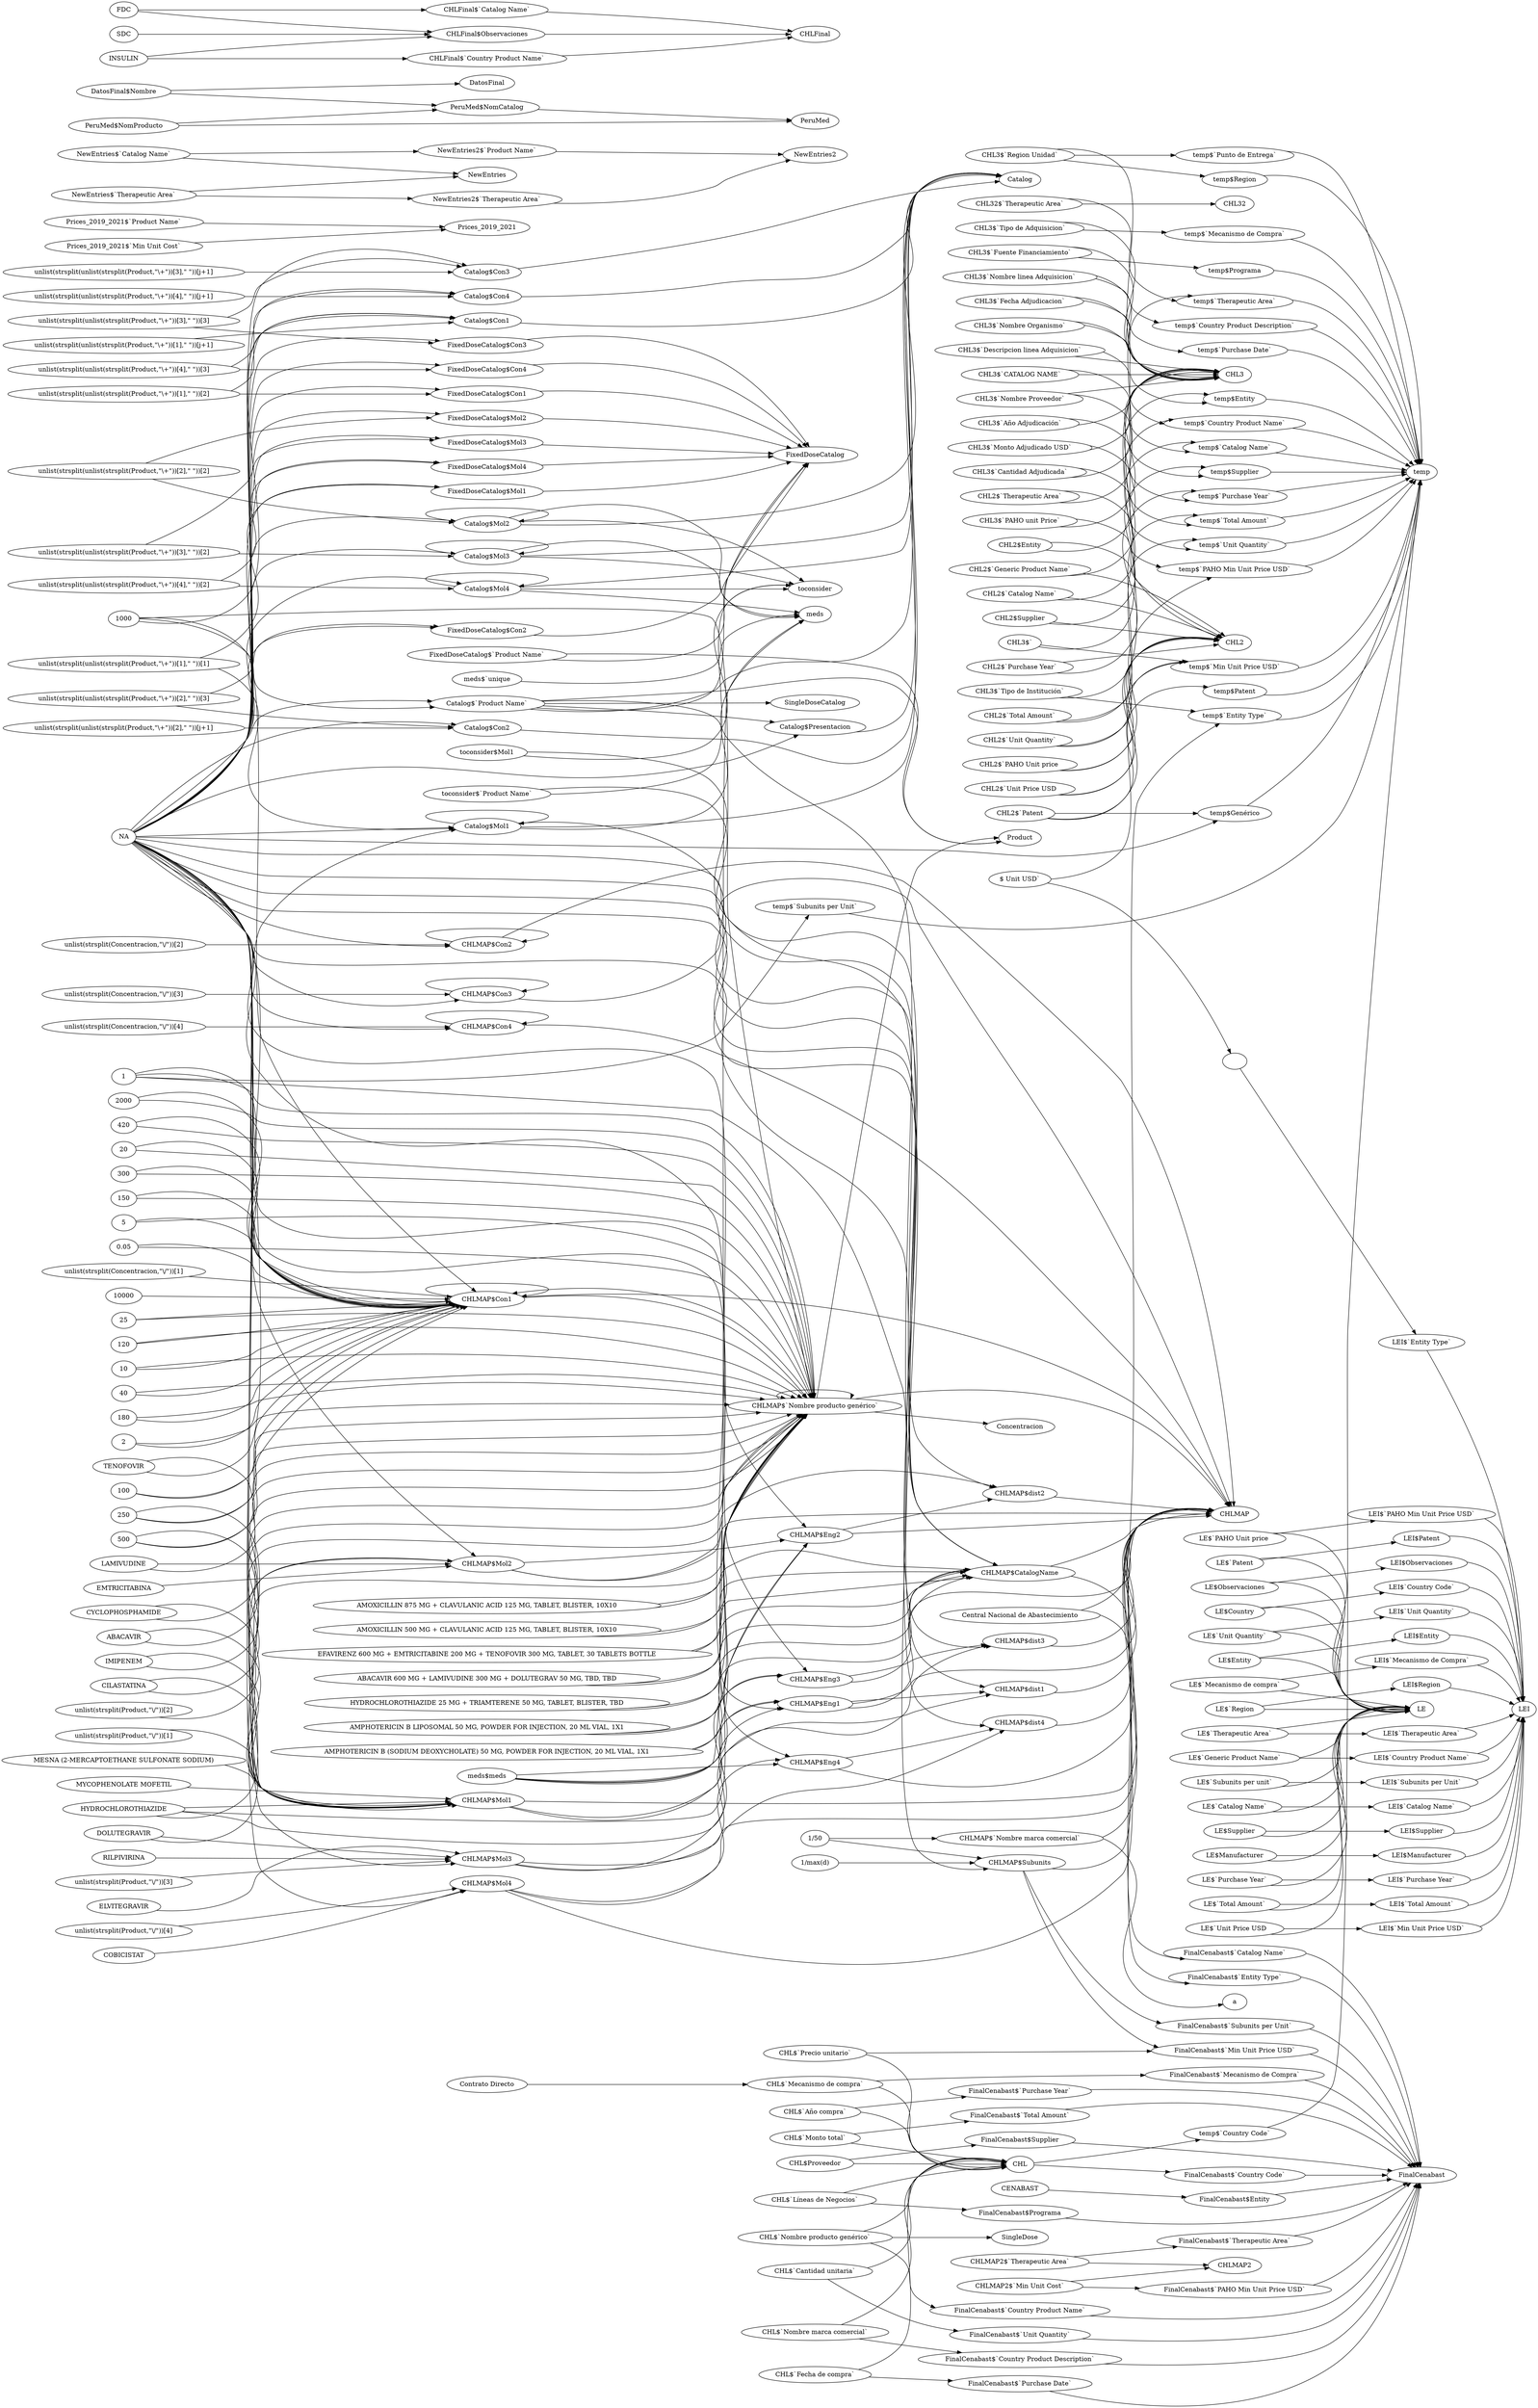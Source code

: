 digraph  {
rankdir=LR;
"CHL$Proveedor";
CHL;
"Prices_2019_2021$`Product Name`";
Prices_2019_2021;
"Prices_2019_2021$`Min Unit Cost`";
"CHL$`Nombre producto genérico`";
SingleDose;
"NewEntries$`Catalog Name`";
"NewEntries2$`Product Name`";
"NewEntries$`Therapeutic Area`";
"NewEntries2$`Therapeutic Area`";
"Catalog$`Product Name`";
Catalog;
FixedDoseCatalog;
SingleDoseCatalog;
NA;
"FixedDoseCatalog$Mol1";
"FixedDoseCatalog$Con1";
"FixedDoseCatalog$Mol2";
"FixedDoseCatalog$Con2";
"FixedDoseCatalog$Mol3";
"FixedDoseCatalog$Con3";
"FixedDoseCatalog$Mol4";
"FixedDoseCatalog$Con4";
"FixedDoseCatalog$`Product Name`";
Product;
"unlist(strsplit(unlist(strsplit(Product,\"\\+\"))[1],\" \"))[1]";
"unlist(strsplit(unlist(strsplit(Product,\"\\+\"))[1],\" \"))[2]";
"unlist(strsplit(unlist(strsplit(Product,\"\\+\"))[2],\" \"))[2]";
"unlist(strsplit(unlist(strsplit(Product,\"\\+\"))[2],\" \"))[3]";
"unlist(strsplit(unlist(strsplit(Product,\"\\+\"))[3],\" \"))[2]";
"unlist(strsplit(unlist(strsplit(Product,\"\\+\"))[3],\" \"))[3]";
"unlist(strsplit(unlist(strsplit(Product,\"\\+\"))[4],\" \"))[2]";
"unlist(strsplit(unlist(strsplit(Product,\"\\+\"))[4],\" \"))[3]";
"Catalog$Mol1";
"Catalog$Con1";
"Catalog$Mol2";
"Catalog$Con2";
"Catalog$Mol3";
"Catalog$Con3";
"Catalog$Mol4";
"Catalog$Con4";
"Catalog$Presentacion";
"unlist(strsplit(unlist(strsplit(Product,\"\\+\"))[1],\" \"))[j+1]";
"unlist(strsplit(unlist(strsplit(Product,\"\\+\"))[2],\" \"))[j+1]";
"unlist(strsplit(unlist(strsplit(Product,\"\\+\"))[3],\" \"))[j+1]";
"unlist(strsplit(unlist(strsplit(Product,\"\\+\"))[4],\" \"))[j+1]";
"TENOFOVIR";
"CHLMAP$`Nombre producto genérico`";
"CHLMAP$Mol1";
"CHLMAP$Con1";
"CHLMAP$Mol2";
"CHLMAP$Con2";
"CHLMAP$Mol3";
"CHLMAP$Con3";
"CHLMAP$Mol4";
"CHLMAP$Con4";
Concentracion;
"unlist(strsplit(Product,\"\\/\"))[1]";
"unlist(strsplit(Product,\"\\/\"))[2]";
"unlist(strsplit(Product,\"\\/\"))[3]";
"unlist(strsplit(Product,\"\\/\"))[4]";
"unlist(strsplit(Concentracion,\"\\/\"))[1]";
"unlist(strsplit(Concentracion,\"\\/\"))[2]";
"unlist(strsplit(Concentracion,\"\\/\"))[3]";
"unlist(strsplit(Concentracion,\"\\/\"))[4]";
1000;
2000;
420;
20;
300;
150;
5;
1;
"0.05";
25;
120;
10;
40;
180;
2;
100;
10000;
"EMTRICITABINA";
"MESNA (2-MERCAPTOETHANE SULFONATE SODIUM)";
"250";
"500";
"MYCOPHENOLATE MOFETIL";
"ELVITEGRAVIR";
"COBICISTAT";
"RILPIVIRINA";
"CHLMAP$Eng1";
"CHLMAP$dist1";
"CHLMAP$Eng2";
"CHLMAP$dist2";
"CHLMAP$Eng3";
"CHLMAP$dist3";
"CHLMAP$Eng4";
"CHLMAP$dist4";
"CHLMAP$CatalogName";
meds;
"meds$`unique";
"CYCLOPHOSPHAMIDE";
"ABACAVIR";
"LAMIVUDINE";
"DOLUTEGRAVIR";
"IMIPENEM";
"CILASTATINA";
"DatosFinal$Nombre";
"PeruMed$NomCatalog";
"PeruMed$NomProducto";
"meds$meds";
"HYDROCHLOROTHIAZIDE";
"CHLMAP$Subunits";
toconsider;
"toconsider$`Product Name`";
"toconsider$Mol1";
"CHLMAP$`Nombre marca comercial`";
a;
"1/max(d)";
"1/50";
"Contrato Directo";
"CHL$`Mecanismo de compra`";
"EFAVIRENZ 600 MG + EMTRICITABINE 200 MG + TENOFOVIR 300 MG, TABLET, 30 TABLETS BOTTLE";
"ABACAVIR 600 MG + LAMIVUDINE 300 MG + DOLUTEGRAV 50 MG, TBD, TBD";
"HYDROCHLOROTHIAZIDE 25 MG + TRIAMTERENE 50 MG, TABLET, BLISTER, TBD";
"AMPHOTERICIN B LIPOSOMAL 50 MG, POWDER FOR INJECTION, 20 ML VIAL, 1X1";
"AMPHOTERICIN B (SODIUM DEOXYCHOLATE) 50 MG, POWDER FOR INJECTION, 20 ML VIAL, 1X1";
"AMOXICILLIN 875 MG + CLAVULANIC ACID 125 MG, TABLET, BLISTER, 10X10";
"AMOXICILLIN 500 MG + CLAVULANIC ACID 125 MG, TABLET, BLISTER, 10X10";
"CHL";
"FinalCenabast$`Country Code`";
"CENABAST";
"FinalCenabast$Entity";
"Central Nacional de Abastecimiento";
"FinalCenabast$`Entity Type`";
"FinalCenabast$`Mecanismo de Compra`";
"CHL$`Líneas de Negocios`";
"FinalCenabast$Programa";
"CHLMAP2$`Therapeutic Area`";
"FinalCenabast$`Therapeutic Area`";
"FinalCenabast$`Country Product Name`";
"CHL$`Nombre marca comercial`";
"FinalCenabast$`Country Product Description`";
"FinalCenabast$`Subunits per Unit`";
"FinalCenabast$`Catalog Name`";
"FinalCenabast$Supplier";
"CHL$`Fecha de compra`";
"FinalCenabast$`Purchase Date`";
"CHL$`Año compra`";
"FinalCenabast$`Purchase Year`";
"CHL$`Monto total`";
"FinalCenabast$`Total Amount`";
"CHL$`Cantidad unitaria`";
"FinalCenabast$`Unit Quantity`";
"CHL$`Precio unitario`";
"FinalCenabast$`Min Unit Price USD`";
"CHLMAP2$`Min Unit Cost`";
"FinalCenabast$`PAHO Min Unit Price USD`";
"temp$`Country Code`";
"CHL3$`Nombre Organismo`";
"temp$Entity";
"CHL3$`Tipo de Institución`";
"temp$`Entity Type`";
"CHL3$`Region Unidad`";
"temp$`Punto de Entrega`";
"CHL3$`Tipo de Adquisicion`";
"temp$`Mecanismo de Compra`";
"CHL3$`Fuente Financiamiento`";
"temp$Programa";
"temp$Region";
"CHL32$`Therapeutic Area`";
"temp$`Therapeutic Area`";
"CHL3$`Descripcion linea Adquisicion`";
"temp$`Country Product Name`";
"CHL3$`Nombre linea Adquisicion`";
"temp$`Country Product Description`";
"CHL3$`CATALOG NAME`";
"temp$`Catalog Name`";
"CHL3$`Nombre Proveedor`";
"temp$Supplier";
"CHL3$`Fecha Adjudicacion`";
"temp$`Purchase Date`";
"CHL3$`Año Adjudicación`";
"temp$`Purchase Year`";
"CHL3$`Monto Adjudicado USD`";
"temp$`Total Amount`";
"temp$`Subunits per Unit`";
"CHL3$`Cantidad Adjudicada`";
"temp$`Unit Quantity`";
"CHL3$`";
"temp$`Min Unit Price USD`";
"$ Unit USD`";
"CHL3$`PAHO unit Price`";
"temp$`PAHO Min Unit Price USD`";
"LE$Country";
LE;
"LE$`Unit Quantity`";
"LEI$`Country Code`";
"LE$Entity";
"LEI$Entity";
"";
"LEI$`Entity Type`";
"LE$`Mecanismo de compra`";
"LEI$`Mecanismo de Compra`";
"LE$`Region";
"LEI$Region";
"LE$`Therapeutic Area`";
"LEI$`Therapeutic Area`";
"LE$`Generic Product Name`";
"LEI$`Country Product Name`";
"LE$`Subunits per unit`";
"LEI$`Subunits per Unit`";
"LE$`Catalog Name`";
"LEI$`Catalog Name`";
"LE$Supplier";
"LEI$Supplier";
"LE$Manufacturer";
"LEI$Manufacturer";
"LE$`Purchase Year`";
"LEI$`Purchase Year`";
"LE$`Total Amount`";
"LEI$`Total Amount`";
"LEI$`Unit Quantity`";
"LE$`Unit Price USD ";
"LEI$`Min Unit Price USD`";
"LE$`PAHO Unit price ";
"LEI$`PAHO Min Unit Price USD`";
"LE$`Patent";
"LEI$Patent";
"LE$Observaciones";
"LEI$Observaciones";
"CHL2$Entity";
"CHL2$`Therapeutic Area`";
"CHL2$`Generic Product Name`";
"CHL2$`Catalog Name`";
"CHL2$Supplier";
"CHL2$`Purchase Year`";
"CHL2$`Total Amount`";
"CHL2$`Unit Quantity`";
"CHL2$`Unit Price USD ";
"CHL2$`PAHO Unit price ";
"CHL2$`Patent";
"temp$Patent";
"temp$Genérico";
"SDC";
"CHLFinal$Observaciones";
"FDC";
"CHLFinal$`Catalog Name`";
"INSULIN";
"CHLFinal$`Country Product Name`";
NewEntries;
NewEntries2;
CHLMAP;
DatosFinal;
PeruMed;
FinalCenabast;
CHLMAP2;
temp;
CHL3;
CHL32;
LEI;
CHL2;
CHLFinal;
"CHL$Proveedor" -> CHL;
"CHL$Proveedor" -> "FinalCenabast$Supplier";
"Prices_2019_2021$`Product Name`" -> Prices_2019_2021;
"Prices_2019_2021$`Min Unit Cost`" -> Prices_2019_2021;
"CHL$`Nombre producto genérico`" -> SingleDose;
"CHL$`Nombre producto genérico`" -> "FinalCenabast$`Country Product Name`";
"CHL$`Nombre producto genérico`" -> CHL;
"NewEntries$`Catalog Name`" -> "NewEntries2$`Product Name`";
"NewEntries$`Catalog Name`" -> NewEntries;
"NewEntries2$`Product Name`" -> NewEntries2;
"NewEntries$`Therapeutic Area`" -> "NewEntries2$`Therapeutic Area`";
"NewEntries$`Therapeutic Area`" -> NewEntries;
"NewEntries2$`Therapeutic Area`" -> NewEntries2;
"Catalog$`Product Name`" -> Catalog;
"Catalog$`Product Name`" -> FixedDoseCatalog;
"Catalog$`Product Name`" -> SingleDoseCatalog;
"Catalog$`Product Name`" -> Product;
"Catalog$`Product Name`" -> "Catalog$Presentacion";
"Catalog$`Product Name`" -> "CHLMAP$CatalogName";
NA -> "FixedDoseCatalog$Mol1";
NA -> "FixedDoseCatalog$Con1";
NA -> "FixedDoseCatalog$Mol2";
NA -> "FixedDoseCatalog$Con2";
NA -> "FixedDoseCatalog$Mol3";
NA -> "FixedDoseCatalog$Con3";
NA -> "FixedDoseCatalog$Mol4";
NA -> "FixedDoseCatalog$Con4";
NA -> "Catalog$Mol1";
NA -> "Catalog$Con1";
NA -> "Catalog$Mol2";
NA -> "Catalog$Con2";
NA -> "Catalog$Mol3";
NA -> "Catalog$Con3";
NA -> "Catalog$Mol4";
NA -> "Catalog$Con4";
NA -> "Catalog$Presentacion";
NA -> "Catalog$`Product Name`";
NA -> "CHLMAP$Mol1";
NA -> "CHLMAP$Con1";
NA -> "CHLMAP$Mol2";
NA -> "CHLMAP$Con2";
NA -> "CHLMAP$Mol3";
NA -> "CHLMAP$Con3";
NA -> "CHLMAP$Mol4";
NA -> "CHLMAP$Con4";
NA -> "CHLMAP$Eng1";
NA -> "CHLMAP$dist1";
NA -> "CHLMAP$Eng2";
NA -> "CHLMAP$dist2";
NA -> "CHLMAP$Eng3";
NA -> "CHLMAP$dist3";
NA -> "CHLMAP$Eng4";
NA -> "CHLMAP$dist4";
NA -> "CHLMAP$CatalogName";
NA -> "temp$Genérico";
"FixedDoseCatalog$Mol1" -> FixedDoseCatalog;
"FixedDoseCatalog$Con1" -> FixedDoseCatalog;
"FixedDoseCatalog$Mol2" -> FixedDoseCatalog;
"FixedDoseCatalog$Con2" -> FixedDoseCatalog;
"FixedDoseCatalog$Mol3" -> FixedDoseCatalog;
"FixedDoseCatalog$Con3" -> FixedDoseCatalog;
"FixedDoseCatalog$Mol4" -> FixedDoseCatalog;
"FixedDoseCatalog$Con4" -> FixedDoseCatalog;
"FixedDoseCatalog$`Product Name`" -> Product;
"FixedDoseCatalog$`Product Name`" -> FixedDoseCatalog;
"unlist(strsplit(unlist(strsplit(Product,\"\\+\"))[1],\" \"))[1]" -> "FixedDoseCatalog$Mol1";
"unlist(strsplit(unlist(strsplit(Product,\"\\+\"))[1],\" \"))[1]" -> "Catalog$Mol1";
"unlist(strsplit(unlist(strsplit(Product,\"\\+\"))[1],\" \"))[2]" -> "FixedDoseCatalog$Con1";
"unlist(strsplit(unlist(strsplit(Product,\"\\+\"))[1],\" \"))[2]" -> "Catalog$Con1";
"unlist(strsplit(unlist(strsplit(Product,\"\\+\"))[2],\" \"))[2]" -> "FixedDoseCatalog$Mol2";
"unlist(strsplit(unlist(strsplit(Product,\"\\+\"))[2],\" \"))[2]" -> "Catalog$Mol2";
"unlist(strsplit(unlist(strsplit(Product,\"\\+\"))[2],\" \"))[3]" -> "FixedDoseCatalog$Con2";
"unlist(strsplit(unlist(strsplit(Product,\"\\+\"))[2],\" \"))[3]" -> "Catalog$Con2";
"unlist(strsplit(unlist(strsplit(Product,\"\\+\"))[3],\" \"))[2]" -> "FixedDoseCatalog$Mol3";
"unlist(strsplit(unlist(strsplit(Product,\"\\+\"))[3],\" \"))[2]" -> "Catalog$Mol3";
"unlist(strsplit(unlist(strsplit(Product,\"\\+\"))[3],\" \"))[3]" -> "FixedDoseCatalog$Con3";
"unlist(strsplit(unlist(strsplit(Product,\"\\+\"))[3],\" \"))[3]" -> "Catalog$Con3";
"unlist(strsplit(unlist(strsplit(Product,\"\\+\"))[4],\" \"))[2]" -> "FixedDoseCatalog$Mol4";
"unlist(strsplit(unlist(strsplit(Product,\"\\+\"))[4],\" \"))[2]" -> "Catalog$Mol4";
"unlist(strsplit(unlist(strsplit(Product,\"\\+\"))[4],\" \"))[3]" -> "FixedDoseCatalog$Con4";
"unlist(strsplit(unlist(strsplit(Product,\"\\+\"))[4],\" \"))[3]" -> "Catalog$Con4";
"Catalog$Mol1" -> "Catalog$Mol1";
"Catalog$Mol1" -> meds;
"Catalog$Mol1" -> "CHLMAP$CatalogName";
"Catalog$Mol1" -> Catalog;
"Catalog$Con1" -> Catalog;
"Catalog$Mol2" -> "Catalog$Mol2";
"Catalog$Mol2" -> meds;
"Catalog$Mol2" -> toconsider;
"Catalog$Mol2" -> Catalog;
"Catalog$Con2" -> Catalog;
"Catalog$Mol3" -> "Catalog$Mol3";
"Catalog$Mol3" -> meds;
"Catalog$Mol3" -> toconsider;
"Catalog$Mol3" -> Catalog;
"Catalog$Con3" -> Catalog;
"Catalog$Mol4" -> "Catalog$Mol4";
"Catalog$Mol4" -> meds;
"Catalog$Mol4" -> toconsider;
"Catalog$Mol4" -> Catalog;
"Catalog$Con4" -> Catalog;
"Catalog$Presentacion" -> Catalog;
"unlist(strsplit(unlist(strsplit(Product,\"\\+\"))[1],\" \"))[j+1]" -> "Catalog$Con1";
"unlist(strsplit(unlist(strsplit(Product,\"\\+\"))[2],\" \"))[j+1]" -> "Catalog$Con2";
"unlist(strsplit(unlist(strsplit(Product,\"\\+\"))[3],\" \"))[j+1]" -> "Catalog$Con3";
"unlist(strsplit(unlist(strsplit(Product,\"\\+\"))[4],\" \"))[j+1]" -> "Catalog$Con4";
"TENOFOVIR" -> "Catalog$Mol1";
"TENOFOVIR" -> "CHLMAP$Mol1";
"CHLMAP$`Nombre producto genérico`" -> "CHLMAP$`Nombre producto genérico`";
"CHLMAP$`Nombre producto genérico`" -> Product;
"CHLMAP$`Nombre producto genérico`" -> Concentracion;
"CHLMAP$`Nombre producto genérico`" -> "CHLMAP$Con1";
"CHLMAP$`Nombre producto genérico`" -> CHLMAP;
"CHLMAP$Mol1" -> "CHLMAP$Eng1";
"CHLMAP$Mol1" -> "CHLMAP$dist1";
"CHLMAP$Mol1" -> CHLMAP;
"CHLMAP$Con1" -> "CHLMAP$Con1";
"CHLMAP$Con1" -> "CHLMAP$`Nombre producto genérico`";
"CHLMAP$Con1" -> CHLMAP;
"CHLMAP$Mol2" -> "CHLMAP$Eng2";
"CHLMAP$Mol2" -> "CHLMAP$dist2";
"CHLMAP$Mol2" -> CHLMAP;
"CHLMAP$Con2" -> "CHLMAP$Con2";
"CHLMAP$Con2" -> CHLMAP;
"CHLMAP$Mol3" -> "CHLMAP$Eng3";
"CHLMAP$Mol3" -> "CHLMAP$dist3";
"CHLMAP$Mol3" -> CHLMAP;
"CHLMAP$Con3" -> "CHLMAP$Con3";
"CHLMAP$Con3" -> CHLMAP;
"CHLMAP$Mol4" -> "CHLMAP$Eng4";
"CHLMAP$Mol4" -> "CHLMAP$dist4";
"CHLMAP$Mol4" -> CHLMAP;
"CHLMAP$Con4" -> "CHLMAP$Con4";
"CHLMAP$Con4" -> CHLMAP;
"unlist(strsplit(Product,\"\\/\"))[1]" -> "CHLMAP$Mol1";
"unlist(strsplit(Product,\"\\/\"))[2]" -> "CHLMAP$Mol2";
"unlist(strsplit(Product,\"\\/\"))[3]" -> "CHLMAP$Mol3";
"unlist(strsplit(Product,\"\\/\"))[4]" -> "CHLMAP$Mol4";
"unlist(strsplit(Concentracion,\"\\/\"))[1]" -> "CHLMAP$Con1";
"unlist(strsplit(Concentracion,\"\\/\"))[2]" -> "CHLMAP$Con2";
"unlist(strsplit(Concentracion,\"\\/\"))[3]" -> "CHLMAP$Con3";
"unlist(strsplit(Concentracion,\"\\/\"))[4]" -> "CHLMAP$Con4";
1000 -> "CHLMAP$Con1";
1000 -> "CHLMAP$`Nombre producto genérico`";
1000 -> "Catalog$Con1";
1000 -> "Catalog$`Product Name`";
2000 -> "CHLMAP$Con1";
2000 -> "CHLMAP$`Nombre producto genérico`";
420 -> "CHLMAP$Con1";
420 -> "CHLMAP$`Nombre producto genérico`";
20 -> "CHLMAP$Con1";
20 -> "CHLMAP$`Nombre producto genérico`";
300 -> "CHLMAP$Con1";
300 -> "CHLMAP$`Nombre producto genérico`";
150 -> "CHLMAP$Con1";
150 -> "CHLMAP$`Nombre producto genérico`";
5 -> "CHLMAP$Con1";
5 -> "CHLMAP$`Nombre producto genérico`";
1 -> "CHLMAP$Con1";
1 -> "CHLMAP$`Nombre producto genérico`";
1 -> "CHLMAP$Subunits";
1 -> "temp$`Subunits per Unit`";
"0.05" -> "CHLMAP$Con1";
"0.05" -> "CHLMAP$`Nombre producto genérico`";
25 -> "CHLMAP$Con1";
25 -> "CHLMAP$`Nombre producto genérico`";
120 -> "CHLMAP$Con1";
120 -> "CHLMAP$`Nombre producto genérico`";
10 -> "CHLMAP$Con1";
10 -> "CHLMAP$`Nombre producto genérico`";
40 -> "CHLMAP$Con1";
40 -> "CHLMAP$`Nombre producto genérico`";
180 -> "CHLMAP$Con1";
180 -> "CHLMAP$`Nombre producto genérico`";
2 -> "CHLMAP$Con1";
2 -> "CHLMAP$`Nombre producto genérico`";
100 -> "CHLMAP$Con1";
100 -> "CHLMAP$`Nombre producto genérico`";
10000 -> "CHLMAP$Con1";
"EMTRICITABINA" -> "CHLMAP$Mol2";
"MESNA (2-MERCAPTOETHANE SULFONATE SODIUM)" -> "CHLMAP$Mol1";
"250" -> "CHLMAP$Con1";
"250" -> "CHLMAP$Mol1";
"250" -> "CHLMAP$`Nombre producto genérico`";
"500" -> "CHLMAP$Con1";
"500" -> "CHLMAP$Mol1";
"500" -> "CHLMAP$`Nombre producto genérico`";
"MYCOPHENOLATE MOFETIL" -> "CHLMAP$Mol1";
"ELVITEGRAVIR" -> "CHLMAP$Mol3";
"COBICISTAT" -> "CHLMAP$Mol4";
"RILPIVIRINA" -> "CHLMAP$Mol3";
"CHLMAP$Eng1" -> "CHLMAP$dist1";
"CHLMAP$Eng1" -> "CHLMAP$CatalogName";
"CHLMAP$Eng1" -> CHLMAP;
"CHLMAP$dist1" -> CHLMAP;
"CHLMAP$Eng2" -> "CHLMAP$dist2";
"CHLMAP$Eng2" -> CHLMAP;
"CHLMAP$dist2" -> CHLMAP;
"CHLMAP$Eng3" -> "CHLMAP$dist3";
"CHLMAP$Eng3" -> CHLMAP;
"CHLMAP$dist3" -> CHLMAP;
"CHLMAP$Eng4" -> "CHLMAP$dist4";
"CHLMAP$Eng4" -> CHLMAP;
"CHLMAP$dist4" -> CHLMAP;
"CHLMAP$CatalogName" -> "FinalCenabast$`Catalog Name`";
"CHLMAP$CatalogName" -> CHLMAP;
"meds$`unique" -> meds;
"CYCLOPHOSPHAMIDE" -> "CHLMAP$Mol1";
"CYCLOPHOSPHAMIDE" -> "CHLMAP$`Nombre producto genérico`";
"ABACAVIR" -> "CHLMAP$Mol1";
"ABACAVIR" -> "CHLMAP$`Nombre producto genérico`";
"LAMIVUDINE" -> "CHLMAP$Mol2";
"LAMIVUDINE" -> "CHLMAP$`Nombre producto genérico`";
"DOLUTEGRAVIR" -> "CHLMAP$Mol3";
"DOLUTEGRAVIR" -> "CHLMAP$`Nombre producto genérico`";
"IMIPENEM" -> "CHLMAP$Mol1";
"IMIPENEM" -> "CHLMAP$`Nombre producto genérico`";
"CILASTATINA" -> "CHLMAP$Mol1";
"CILASTATINA" -> "CHLMAP$`Nombre producto genérico`";
"DatosFinal$Nombre" -> "PeruMed$NomCatalog";
"DatosFinal$Nombre" -> DatosFinal;
"PeruMed$NomCatalog" -> PeruMed;
"PeruMed$NomProducto" -> "PeruMed$NomCatalog";
"PeruMed$NomProducto" -> PeruMed;
"meds$meds" -> "CHLMAP$Eng1";
"meds$meds" -> "CHLMAP$Eng2";
"meds$meds" -> "CHLMAP$Eng3";
"meds$meds" -> "CHLMAP$Eng4";
"meds$meds" -> meds;
"HYDROCHLOROTHIAZIDE" -> "CHLMAP$Eng1";
"HYDROCHLOROTHIAZIDE" -> "CHLMAP$Mol1";
"HYDROCHLOROTHIAZIDE" -> "CHLMAP$Eng2";
"HYDROCHLOROTHIAZIDE" -> "CHLMAP$Mol2";
"CHLMAP$Subunits" -> "FinalCenabast$`Subunits per Unit`";
"CHLMAP$Subunits" -> "FinalCenabast$`Min Unit Price USD`";
"CHLMAP$Subunits" -> CHLMAP;
"toconsider$`Product Name`" -> "CHLMAP$CatalogName";
"toconsider$`Product Name`" -> toconsider;
"toconsider$Mol1" -> "CHLMAP$CatalogName";
"toconsider$Mol1" -> toconsider;
"CHLMAP$`Nombre marca comercial`" -> a;
"CHLMAP$`Nombre marca comercial`" -> CHLMAP;
"1/max(d)" -> "CHLMAP$Subunits";
"1/50" -> "CHLMAP$Subunits";
"1/50" -> "CHLMAP$`Nombre marca comercial`";
"Contrato Directo" -> "CHL$`Mecanismo de compra`";
"CHL$`Mecanismo de compra`" -> "FinalCenabast$`Mecanismo de Compra`";
"CHL$`Mecanismo de compra`" -> CHL;
"EFAVIRENZ 600 MG + EMTRICITABINE 200 MG + TENOFOVIR 300 MG, TABLET, 30 TABLETS BOTTLE" -> "CHLMAP$CatalogName";
"EFAVIRENZ 600 MG + EMTRICITABINE 200 MG + TENOFOVIR 300 MG, TABLET, 30 TABLETS BOTTLE" -> "CHLMAP$`Nombre producto genérico`";
"ABACAVIR 600 MG + LAMIVUDINE 300 MG + DOLUTEGRAV 50 MG, TBD, TBD" -> "CHLMAP$CatalogName";
"ABACAVIR 600 MG + LAMIVUDINE 300 MG + DOLUTEGRAV 50 MG, TBD, TBD" -> "CHLMAP$`Nombre producto genérico`";
"HYDROCHLOROTHIAZIDE 25 MG + TRIAMTERENE 50 MG, TABLET, BLISTER, TBD" -> "CHLMAP$CatalogName";
"HYDROCHLOROTHIAZIDE 25 MG + TRIAMTERENE 50 MG, TABLET, BLISTER, TBD" -> "CHLMAP$`Nombre producto genérico`";
"AMPHOTERICIN B LIPOSOMAL 50 MG, POWDER FOR INJECTION, 20 ML VIAL, 1X1" -> "CHLMAP$CatalogName";
"AMPHOTERICIN B LIPOSOMAL 50 MG, POWDER FOR INJECTION, 20 ML VIAL, 1X1" -> "CHLMAP$`Nombre producto genérico`";
"AMPHOTERICIN B (SODIUM DEOXYCHOLATE) 50 MG, POWDER FOR INJECTION, 20 ML VIAL, 1X1" -> "CHLMAP$CatalogName";
"AMPHOTERICIN B (SODIUM DEOXYCHOLATE) 50 MG, POWDER FOR INJECTION, 20 ML VIAL, 1X1" -> "CHLMAP$`Nombre producto genérico`";
"AMOXICILLIN 875 MG + CLAVULANIC ACID 125 MG, TABLET, BLISTER, 10X10" -> "CHLMAP$CatalogName";
"AMOXICILLIN 875 MG + CLAVULANIC ACID 125 MG, TABLET, BLISTER, 10X10" -> "CHLMAP$`Nombre producto genérico`";
"AMOXICILLIN 500 MG + CLAVULANIC ACID 125 MG, TABLET, BLISTER, 10X10" -> "CHLMAP$CatalogName";
"AMOXICILLIN 500 MG + CLAVULANIC ACID 125 MG, TABLET, BLISTER, 10X10" -> "CHLMAP$`Nombre producto genérico`";
"CHL" -> "FinalCenabast$`Country Code`";
"CHL" -> "temp$`Country Code`";
"FinalCenabast$`Country Code`" -> FinalCenabast;
"CENABAST" -> "FinalCenabast$Entity";
"FinalCenabast$Entity" -> FinalCenabast;
"Central Nacional de Abastecimiento" -> "FinalCenabast$`Entity Type`";
"Central Nacional de Abastecimiento" -> "temp$`Entity Type`";
"FinalCenabast$`Entity Type`" -> FinalCenabast;
"FinalCenabast$`Mecanismo de Compra`" -> FinalCenabast;
"CHL$`Líneas de Negocios`" -> "FinalCenabast$Programa";
"CHL$`Líneas de Negocios`" -> CHL;
"FinalCenabast$Programa" -> FinalCenabast;
"CHLMAP2$`Therapeutic Area`" -> "FinalCenabast$`Therapeutic Area`";
"CHLMAP2$`Therapeutic Area`" -> CHLMAP2;
"FinalCenabast$`Therapeutic Area`" -> FinalCenabast;
"FinalCenabast$`Country Product Name`" -> FinalCenabast;
"CHL$`Nombre marca comercial`" -> "FinalCenabast$`Country Product Description`";
"CHL$`Nombre marca comercial`" -> CHL;
"FinalCenabast$`Country Product Description`" -> FinalCenabast;
"FinalCenabast$`Subunits per Unit`" -> FinalCenabast;
"FinalCenabast$`Catalog Name`" -> FinalCenabast;
"FinalCenabast$Supplier" -> FinalCenabast;
"CHL$`Fecha de compra`" -> "FinalCenabast$`Purchase Date`";
"CHL$`Fecha de compra`" -> CHL;
"FinalCenabast$`Purchase Date`" -> FinalCenabast;
"CHL$`Año compra`" -> "FinalCenabast$`Purchase Year`";
"CHL$`Año compra`" -> CHL;
"FinalCenabast$`Purchase Year`" -> FinalCenabast;
"CHL$`Monto total`" -> "FinalCenabast$`Total Amount`";
"CHL$`Monto total`" -> CHL;
"FinalCenabast$`Total Amount`" -> FinalCenabast;
"CHL$`Cantidad unitaria`" -> "FinalCenabast$`Unit Quantity`";
"CHL$`Cantidad unitaria`" -> CHL;
"FinalCenabast$`Unit Quantity`" -> FinalCenabast;
"CHL$`Precio unitario`" -> "FinalCenabast$`Min Unit Price USD`";
"CHL$`Precio unitario`" -> CHL;
"FinalCenabast$`Min Unit Price USD`" -> FinalCenabast;
"CHLMAP2$`Min Unit Cost`" -> "FinalCenabast$`PAHO Min Unit Price USD`";
"CHLMAP2$`Min Unit Cost`" -> CHLMAP2;
"FinalCenabast$`PAHO Min Unit Price USD`" -> FinalCenabast;
"temp$`Country Code`" -> temp;
"CHL3$`Nombre Organismo`" -> "temp$Entity";
"CHL3$`Nombre Organismo`" -> CHL3;
"temp$Entity" -> temp;
"CHL3$`Tipo de Institución`" -> "temp$`Entity Type`";
"CHL3$`Tipo de Institución`" -> CHL3;
"temp$`Entity Type`" -> temp;
"CHL3$`Region Unidad`" -> "temp$`Punto de Entrega`";
"CHL3$`Region Unidad`" -> "temp$Region";
"CHL3$`Region Unidad`" -> CHL3;
"temp$`Punto de Entrega`" -> temp;
"CHL3$`Tipo de Adquisicion`" -> "temp$`Mecanismo de Compra`";
"CHL3$`Tipo de Adquisicion`" -> CHL3;
"temp$`Mecanismo de Compra`" -> temp;
"CHL3$`Fuente Financiamiento`" -> "temp$Programa";
"CHL3$`Fuente Financiamiento`" -> CHL3;
"temp$Programa" -> temp;
"temp$Region" -> temp;
"CHL32$`Therapeutic Area`" -> "temp$`Therapeutic Area`";
"CHL32$`Therapeutic Area`" -> CHL32;
"temp$`Therapeutic Area`" -> temp;
"CHL3$`Descripcion linea Adquisicion`" -> "temp$`Country Product Name`";
"CHL3$`Descripcion linea Adquisicion`" -> CHL3;
"temp$`Country Product Name`" -> temp;
"CHL3$`Nombre linea Adquisicion`" -> "temp$`Country Product Description`";
"CHL3$`Nombre linea Adquisicion`" -> CHL3;
"temp$`Country Product Description`" -> temp;
"CHL3$`CATALOG NAME`" -> "temp$`Catalog Name`";
"CHL3$`CATALOG NAME`" -> CHL3;
"temp$`Catalog Name`" -> temp;
"CHL3$`Nombre Proveedor`" -> "temp$Supplier";
"CHL3$`Nombre Proveedor`" -> CHL3;
"temp$Supplier" -> temp;
"CHL3$`Fecha Adjudicacion`" -> "temp$`Purchase Date`";
"CHL3$`Fecha Adjudicacion`" -> CHL3;
"temp$`Purchase Date`" -> temp;
"CHL3$`Año Adjudicación`" -> "temp$`Purchase Year`";
"CHL3$`Año Adjudicación`" -> CHL3;
"temp$`Purchase Year`" -> temp;
"CHL3$`Monto Adjudicado USD`" -> "temp$`Total Amount`";
"CHL3$`Monto Adjudicado USD`" -> CHL3;
"temp$`Total Amount`" -> temp;
"temp$`Subunits per Unit`" -> temp;
"CHL3$`Cantidad Adjudicada`" -> "temp$`Unit Quantity`";
"CHL3$`Cantidad Adjudicada`" -> CHL3;
"temp$`Unit Quantity`" -> temp;
"CHL3$`" -> "temp$`Min Unit Price USD`";
"CHL3$`" -> CHL3;
"temp$`Min Unit Price USD`" -> temp;
"$ Unit USD`" -> "temp$`Min Unit Price USD`";
"$ Unit USD`" -> "";
"CHL3$`PAHO unit Price`" -> "temp$`PAHO Min Unit Price USD`";
"CHL3$`PAHO unit Price`" -> CHL3;
"temp$`PAHO Min Unit Price USD`" -> temp;
"LE$Country" -> LE;
"LE$Country" -> "LEI$`Country Code`";
"LE$`Unit Quantity`" -> LE;
"LE$`Unit Quantity`" -> "LEI$`Unit Quantity`";
"LEI$`Country Code`" -> LEI;
"LE$Entity" -> "LEI$Entity";
"LE$Entity" -> LE;
"LEI$Entity" -> LEI;
"" -> "LEI$`Entity Type`";
"LEI$`Entity Type`" -> LEI;
"LE$`Mecanismo de compra`" -> "LEI$`Mecanismo de Compra`";
"LE$`Mecanismo de compra`" -> LE;
"LEI$`Mecanismo de Compra`" -> LEI;
"LE$`Region" -> "LEI$Region";
"LE$`Region" -> LE;
"LEI$Region" -> LEI;
"LE$`Therapeutic Area`" -> "LEI$`Therapeutic Area`";
"LE$`Therapeutic Area`" -> LE;
"LEI$`Therapeutic Area`" -> LEI;
"LE$`Generic Product Name`" -> "LEI$`Country Product Name`";
"LE$`Generic Product Name`" -> LE;
"LEI$`Country Product Name`" -> LEI;
"LE$`Subunits per unit`" -> "LEI$`Subunits per Unit`";
"LE$`Subunits per unit`" -> LE;
"LEI$`Subunits per Unit`" -> LEI;
"LE$`Catalog Name`" -> "LEI$`Catalog Name`";
"LE$`Catalog Name`" -> LE;
"LEI$`Catalog Name`" -> LEI;
"LE$Supplier" -> "LEI$Supplier";
"LE$Supplier" -> LE;
"LEI$Supplier" -> LEI;
"LE$Manufacturer" -> "LEI$Manufacturer";
"LE$Manufacturer" -> LE;
"LEI$Manufacturer" -> LEI;
"LE$`Purchase Year`" -> "LEI$`Purchase Year`";
"LE$`Purchase Year`" -> LE;
"LEI$`Purchase Year`" -> LEI;
"LE$`Total Amount`" -> "LEI$`Total Amount`";
"LE$`Total Amount`" -> LE;
"LEI$`Total Amount`" -> LEI;
"LEI$`Unit Quantity`" -> LEI;
"LE$`Unit Price USD " -> "LEI$`Min Unit Price USD`";
"LE$`Unit Price USD " -> LE;
"LEI$`Min Unit Price USD`" -> LEI;
"LE$`PAHO Unit price " -> "LEI$`PAHO Min Unit Price USD`";
"LE$`PAHO Unit price " -> LE;
"LEI$`PAHO Min Unit Price USD`" -> LEI;
"LE$`Patent" -> "LEI$Patent";
"LE$`Patent" -> LE;
"LEI$Patent" -> LEI;
"LE$Observaciones" -> "LEI$Observaciones";
"LE$Observaciones" -> LE;
"LEI$Observaciones" -> LEI;
"CHL2$Entity" -> "temp$Entity";
"CHL2$Entity" -> CHL2;
"CHL2$`Therapeutic Area`" -> "temp$`Therapeutic Area`";
"CHL2$`Therapeutic Area`" -> CHL2;
"CHL2$`Generic Product Name`" -> "temp$`Country Product Name`";
"CHL2$`Generic Product Name`" -> CHL2;
"CHL2$`Catalog Name`" -> "temp$`Catalog Name`";
"CHL2$`Catalog Name`" -> CHL2;
"CHL2$Supplier" -> "temp$Supplier";
"CHL2$Supplier" -> CHL2;
"CHL2$`Purchase Year`" -> "temp$`Purchase Year`";
"CHL2$`Purchase Year`" -> CHL2;
"CHL2$`Total Amount`" -> "temp$`Total Amount`";
"CHL2$`Total Amount`" -> CHL2;
"CHL2$`Unit Quantity`" -> "temp$`Unit Quantity`";
"CHL2$`Unit Quantity`" -> CHL2;
"CHL2$`Unit Price USD " -> "temp$`Min Unit Price USD`";
"CHL2$`Unit Price USD " -> CHL2;
"CHL2$`PAHO Unit price " -> "temp$`PAHO Min Unit Price USD`";
"CHL2$`PAHO Unit price " -> CHL2;
"CHL2$`Patent" -> "temp$Patent";
"CHL2$`Patent" -> "temp$Genérico";
"CHL2$`Patent" -> CHL2;
"temp$Patent" -> temp;
"temp$Genérico" -> temp;
"SDC" -> "CHLFinal$Observaciones";
"CHLFinal$Observaciones" -> CHLFinal;
"FDC" -> "CHLFinal$Observaciones";
"FDC" -> "CHLFinal$`Catalog Name`";
"CHLFinal$`Catalog Name`" -> CHLFinal;
"INSULIN" -> "CHLFinal$Observaciones";
"INSULIN" -> "CHLFinal$`Country Product Name`";
"CHLFinal$`Country Product Name`" -> CHLFinal;
}
